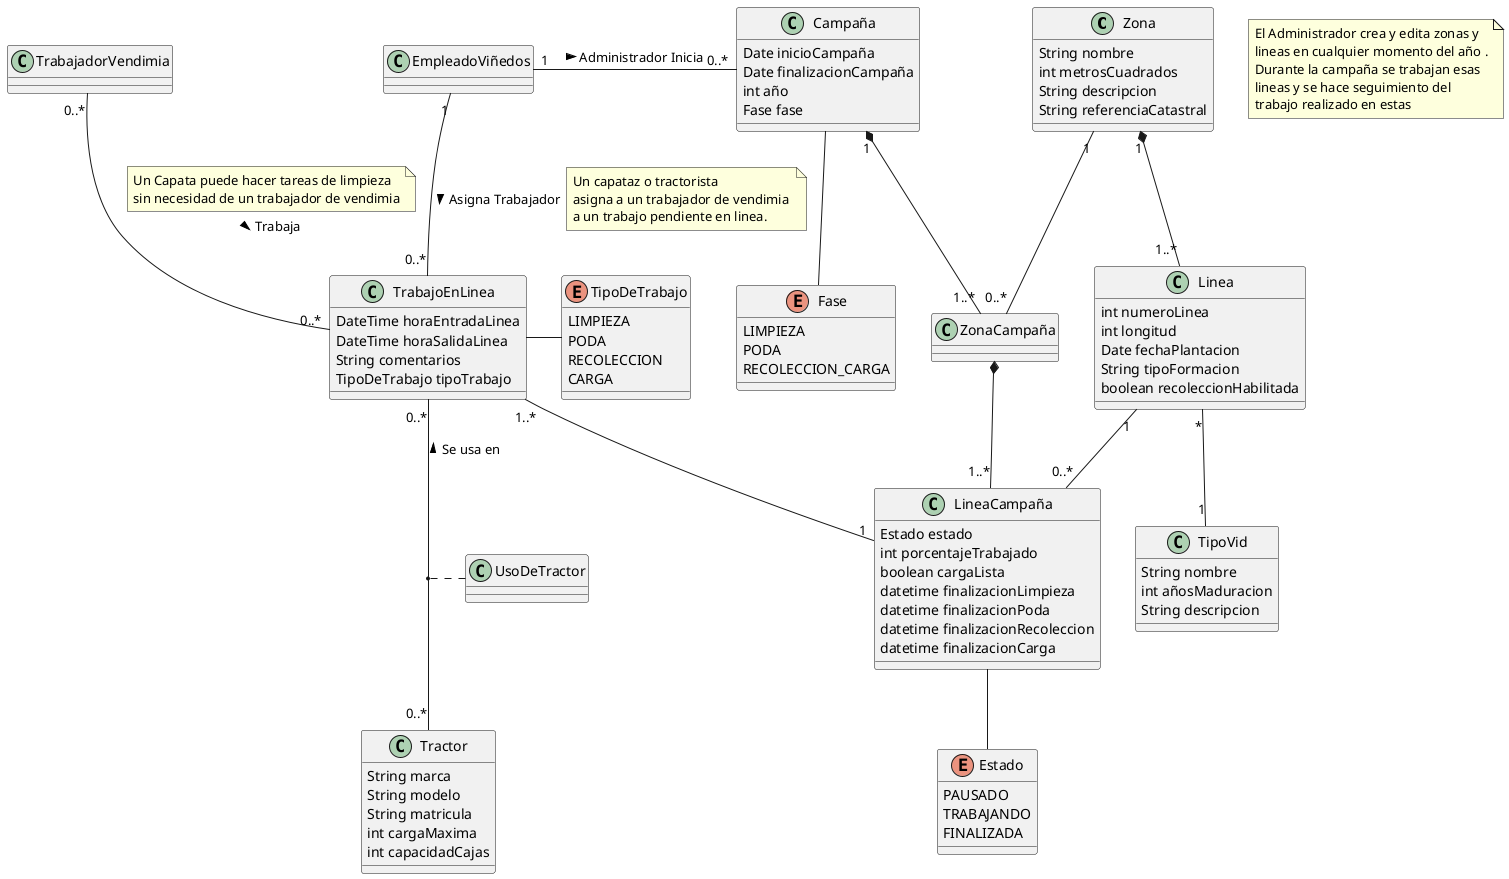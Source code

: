 @startuml CapaPersistencia1


class Zona {
    String nombre
    int metrosCuadrados
    String descripcion
    String referenciaCatastral
    

}

note as N1
    El Administrador crea y edita zonas y 
    lineas en cualquier momento del año .
    Durante la campaña se trabajan esas 
    lineas y se hace seguimiento del
    trabajo realizado en estas
end note
class Linea {
    int numeroLinea
    int longitud
    Date fechaPlantacion
    String tipoFormacion
    boolean recoleccionHabilitada
}

class TipoVid{
    String nombre
    int añosMaduracion
    String descripcion
}

class TrabajadorVendimia{

}


class TrabajoEnLinea{
    DateTime horaEntradaLinea
    DateTime horaSalidaLinea
    String comentarios
    TipoDeTrabajo tipoTrabajo
}

Enum TipoDeTrabajo{
    LIMPIEZA
    PODA
    RECOLECCION
    CARGA

}

class Campaña{
    Date inicioCampaña
    Date finalizacionCampaña
    int año
    Fase fase

}

class LineaCampaña{
    Estado estado
    int porcentajeTrabajado
    boolean cargaLista
    datetime finalizacionLimpieza
    datetime finalizacionPoda
    datetime finalizacionRecoleccion
    datetime finalizacionCarga
}

enum Estado{
    PAUSADO
    TRABAJANDO
    FINALIZADA
}

enum Fase{
    LIMPIEZA
    PODA
    RECOLECCION_CARGA
}


' note right of Estado
'     El estado nos proporcionara el estado actual 
'     de una linea durante la campaña
'     PODRIA DIVIDIRLO EN DOS? 
'         Estados(SIN_EMPEZAR,, PAUSADO, FINALIZADA)
'          y EstadosProgreso( LIMPIANDO, RECOLECTANDO, RECOGIENDO)
'          RECOLECCION_DESHABILITADA no creo que me haga falta
' end note

class ZonaCampaña{
    
}


class EmpleadoViñedos{
}

class Tractor{
    String marca
    String modelo
    String matricula
    int cargaMaxima
    int capacidadCajas
}

class UsoDeTractor{
    
}
 

TrabajoEnLinea "0..*" -up- "0..*" Tractor : > Se usa en 

(TrabajoEnLinea,Tractor) ..  UsoDeTractor

EmpleadoViñedos "1" -- "0..*" TrabajoEnLinea : Asigna Trabajador >
note right on link
    Un capataz o tractorista
    asigna a un trabajador de vendimia 
    a un trabajo pendiente en linea.
end note

EmpleadoViñedos "1  "-right- "0..*" Campaña : Administrador Inicia >

TrabajadorVendimia "0..*" -- "0..*" TrabajoEnLinea : Trabaja >
note top on link
    Un Capata puede hacer tareas de limpieza 
    sin necesidad de un trabajador de vendimia
end note


' EmpleadoViñedos "1" -- "0..*" Zona : administra >

Zona "1" *-- "1..*" Linea
Linea "*" -- "1" TipoVid


TrabajoEnLinea "1..*" --  "1" LineaCampaña

TrabajoEnLinea -right- TipoDeTrabajo

Linea "1" --  "0..*" LineaCampaña
Zona "1" -- "0..*"  ZonaCampaña 

LineaCampaña -- Estado

Campaña "1" *-- "1..*" ZonaCampaña
ZonaCampaña *-- "1..*" LineaCampaña 

Campaña -- Fase




' Problema: Que pasa si una linea es deshabilitada a mitad de campaña? DEBE DESHABILITARSE de la campaña si no se hizo recoleccion. PROBAR ESTO

@enduml
